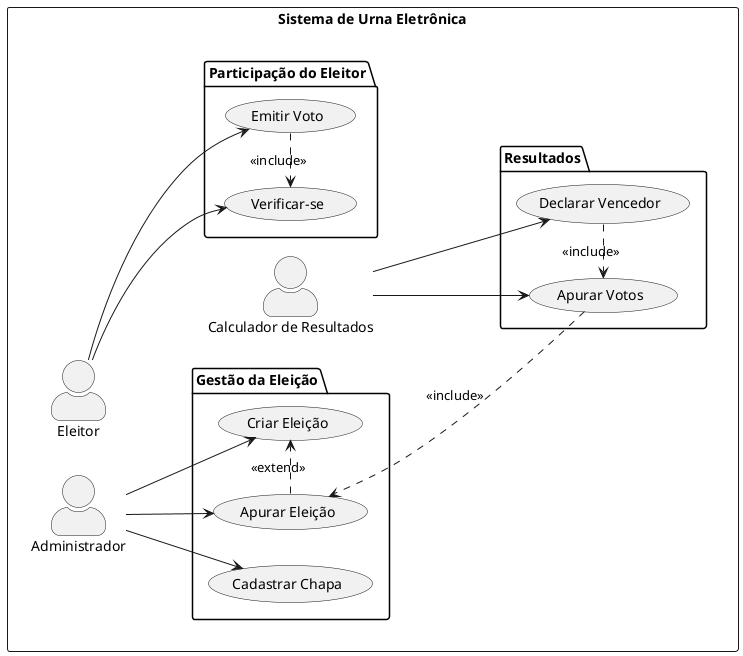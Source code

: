 @startuml SISTEMA DE URNA ELETRONICA - DIAGRAMA DE CASOS DE USO
skinparam actorstyle awesome
left to right direction

rectangle "Sistema de Urna Eletrônica" {
  
  '--- Primeira coluna:
  together {
    actor "Administrador" as admin
    package "Gestão da Eleição" {
      (Criar Eleição) as CE
      (Apurar Eleição) as AE
      (Cadastrar Chapa) as CC
    }
    actor "Eleitor" as eleitor
  }

  '--- Segunda coluna:
  together {
    package "Participação do Eleitor" {
      (Verificar-se) as VER
      (Emitir Voto) as EV
    }
    actor "Calculador de Resultados" as calc
    package "Resultados" {
      (Apurar Votos) as AV
      (Declarar Vencedor) as DV
    }
  }

  '--- Relações de atores
  admin --> CE
  admin --> AE
  admin --> CC

  eleitor --> VER
  eleitor --> EV

  calc --> AV
  calc --> DV

  '--- Relações de dependência
  EV .> VER : <<include>>
  AE .> CE : <<extend>>
  AV .> AE : <<include>>
  DV .> AV : <<include>>
}
@enduml
